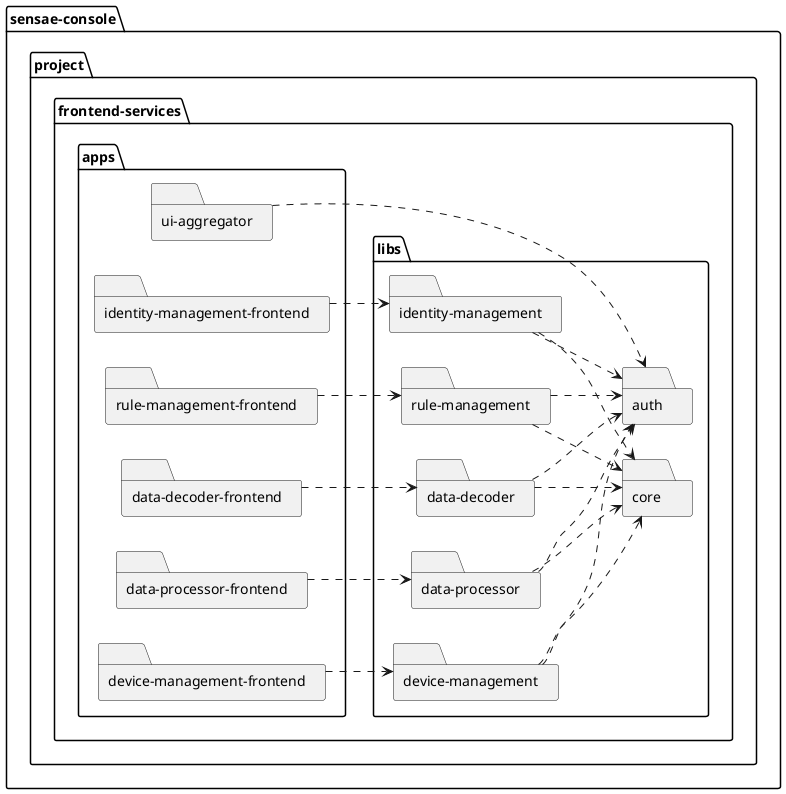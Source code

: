 @startuml frontend

left to right direction

skinparam groupInheritance 2

folder "sensae-console" {
    folder "project" {
        folder "frontend-services" {
            folder "apps" as a {
                folder "data-decoder-frontend" as a1
                folder "data-processor-frontend" as a2
                folder "device-management-frontend" as a3
                folder "identity-management-frontend" as a5
                folder "rule-management-frontend" as a7
                folder "ui-aggregator" as a9
            }
            folder "libs" as b {
                folder "data-decoder" as b1
                folder "data-processor" as b2
                folder "device-management" as b3
                folder "identity-management" as b5
                folder "rule-management" as b9
                folder "auth" as b7
                folder "core" as b8
            }   
            a1 ..> b1
            a2 ..> b2
            a3 ..> b3
            a5 ..> b5
            a7 ..> b9

            a9 ..> b7

            b1 ..> b7
            b1 ..> b8
            b2 ..> b7
            b2 ..> b8
            b3 ..> b7
            b3 ..> b8
            b5 ..> b7
            b5 ..> b8
            b9 ..> b7
            b9 ..> b8
        }
    }
}

@enduml
